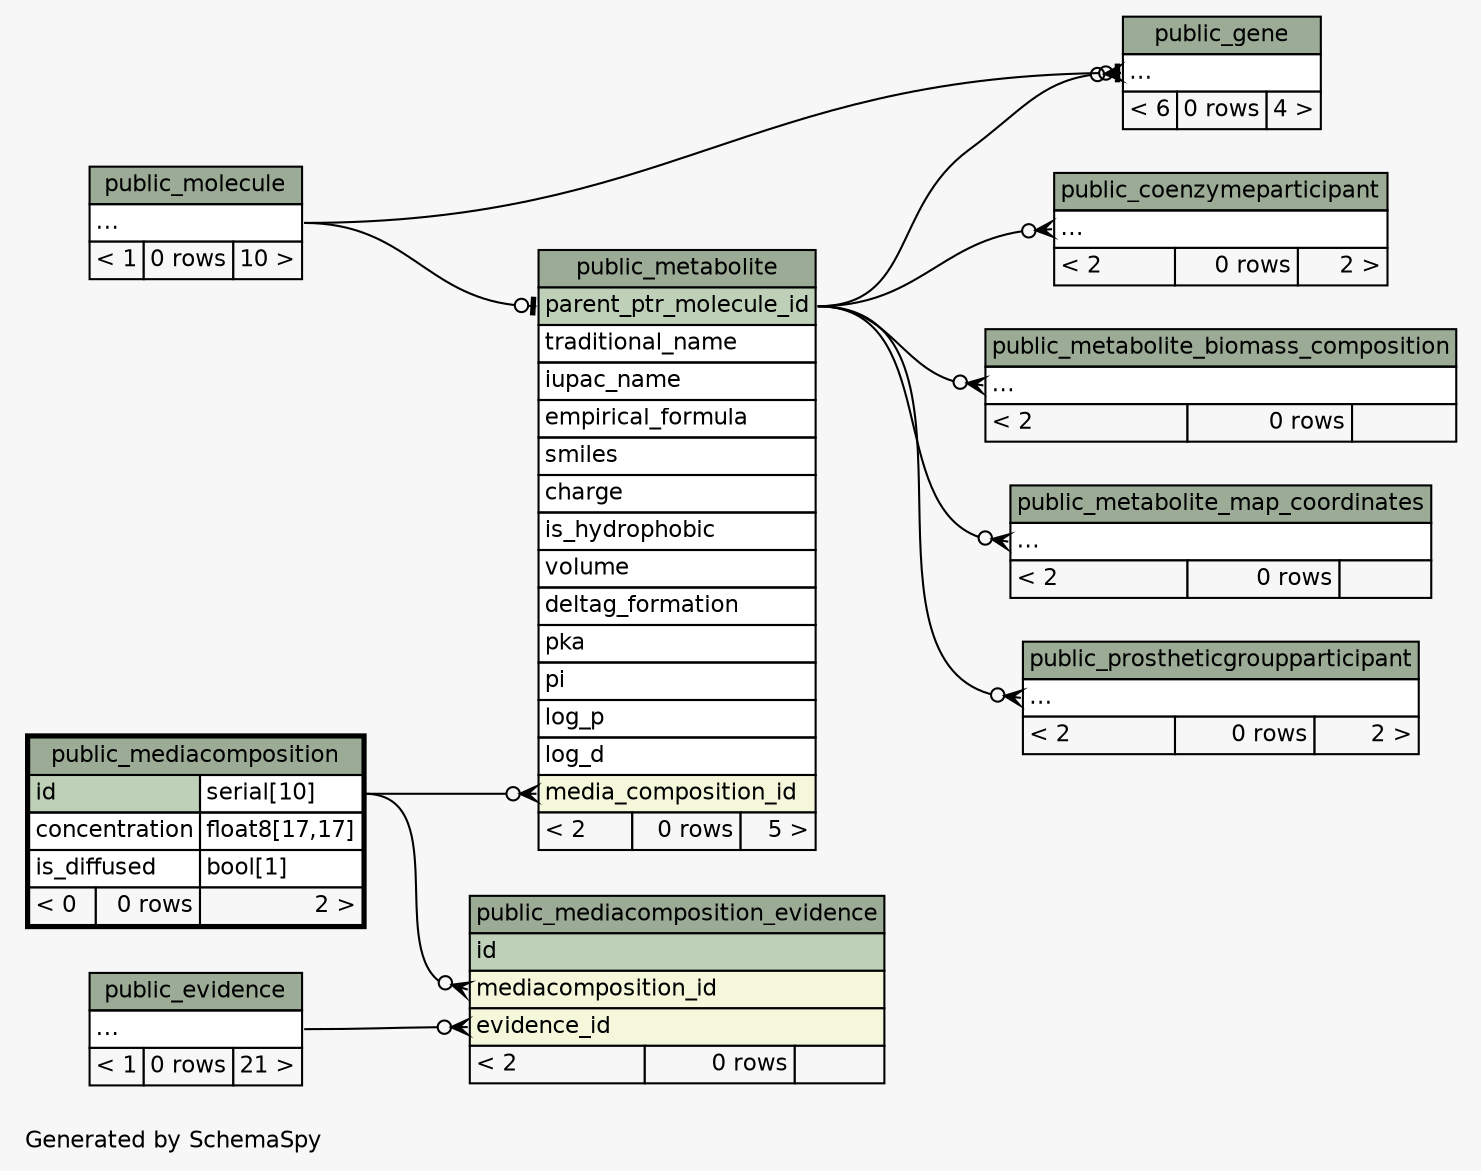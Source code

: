 // dot 2.36.0 on Linux 3.13.0-43-generic
// SchemaSpy rev 590
digraph "twoDegreesRelationshipsDiagram" {
  graph [
    rankdir="RL"
    bgcolor="#f7f7f7"
    label="\nGenerated by SchemaSpy"
    labeljust="l"
    nodesep="0.18"
    ranksep="0.46"
    fontname="Helvetica"
    fontsize="11"
  ];
  node [
    fontname="Helvetica"
    fontsize="11"
    shape="plaintext"
  ];
  edge [
    arrowsize="0.8"
  ];
  "public_coenzymeparticipant":"elipses":w -> "public_metabolite":"parent_ptr_molecule_id":e [arrowhead=none dir=back arrowtail=crowodot];
  "public_gene":"elipses":w -> "public_metabolite":"parent_ptr_molecule_id":e [arrowhead=none dir=back arrowtail=crowodot];
  "public_gene":"elipses":w -> "public_molecule":"elipses":e [arrowhead=none dir=back arrowtail=teeodot];
  "public_mediacomposition_evidence":"evidence_id":w -> "public_evidence":"elipses":e [arrowhead=none dir=back arrowtail=crowodot];
  "public_mediacomposition_evidence":"mediacomposition_id":w -> "public_mediacomposition":"id.type":e [arrowhead=none dir=back arrowtail=crowodot];
  "public_metabolite":"media_composition_id":w -> "public_mediacomposition":"id.type":e [arrowhead=none dir=back arrowtail=crowodot];
  "public_metabolite":"parent_ptr_molecule_id":w -> "public_molecule":"elipses":e [arrowhead=none dir=back arrowtail=teeodot];
  "public_metabolite_biomass_composition":"elipses":w -> "public_metabolite":"parent_ptr_molecule_id":e [arrowhead=none dir=back arrowtail=crowodot];
  "public_metabolite_map_coordinates":"elipses":w -> "public_metabolite":"parent_ptr_molecule_id":e [arrowhead=none dir=back arrowtail=crowodot];
  "public_prostheticgroupparticipant":"elipses":w -> "public_metabolite":"parent_ptr_molecule_id":e [arrowhead=none dir=back arrowtail=crowodot];
  "public_coenzymeparticipant" [
    label=<
    <TABLE BORDER="0" CELLBORDER="1" CELLSPACING="0" BGCOLOR="#ffffff">
      <TR><TD COLSPAN="3" BGCOLOR="#9bab96" ALIGN="CENTER">public_coenzymeparticipant</TD></TR>
      <TR><TD PORT="elipses" COLSPAN="3" ALIGN="LEFT">...</TD></TR>
      <TR><TD ALIGN="LEFT" BGCOLOR="#f7f7f7">&lt; 2</TD><TD ALIGN="RIGHT" BGCOLOR="#f7f7f7">0 rows</TD><TD ALIGN="RIGHT" BGCOLOR="#f7f7f7">2 &gt;</TD></TR>
    </TABLE>>
    URL="public_coenzymeparticipant.html"
    tooltip="public_coenzymeparticipant"
  ];
  "public_evidence" [
    label=<
    <TABLE BORDER="0" CELLBORDER="1" CELLSPACING="0" BGCOLOR="#ffffff">
      <TR><TD COLSPAN="3" BGCOLOR="#9bab96" ALIGN="CENTER">public_evidence</TD></TR>
      <TR><TD PORT="elipses" COLSPAN="3" ALIGN="LEFT">...</TD></TR>
      <TR><TD ALIGN="LEFT" BGCOLOR="#f7f7f7">&lt; 1</TD><TD ALIGN="RIGHT" BGCOLOR="#f7f7f7">0 rows</TD><TD ALIGN="RIGHT" BGCOLOR="#f7f7f7">21 &gt;</TD></TR>
    </TABLE>>
    URL="public_evidence.html"
    tooltip="public_evidence"
  ];
  "public_gene" [
    label=<
    <TABLE BORDER="0" CELLBORDER="1" CELLSPACING="0" BGCOLOR="#ffffff">
      <TR><TD COLSPAN="3" BGCOLOR="#9bab96" ALIGN="CENTER">public_gene</TD></TR>
      <TR><TD PORT="elipses" COLSPAN="3" ALIGN="LEFT">...</TD></TR>
      <TR><TD ALIGN="LEFT" BGCOLOR="#f7f7f7">&lt; 6</TD><TD ALIGN="RIGHT" BGCOLOR="#f7f7f7">0 rows</TD><TD ALIGN="RIGHT" BGCOLOR="#f7f7f7">4 &gt;</TD></TR>
    </TABLE>>
    URL="public_gene.html"
    tooltip="public_gene"
  ];
  "public_mediacomposition" [
    label=<
    <TABLE BORDER="2" CELLBORDER="1" CELLSPACING="0" BGCOLOR="#ffffff">
      <TR><TD COLSPAN="3" BGCOLOR="#9bab96" ALIGN="CENTER">public_mediacomposition</TD></TR>
      <TR><TD PORT="id" COLSPAN="2" BGCOLOR="#bed1b8" ALIGN="LEFT">id</TD><TD PORT="id.type" ALIGN="LEFT">serial[10]</TD></TR>
      <TR><TD PORT="concentration" COLSPAN="2" ALIGN="LEFT">concentration</TD><TD PORT="concentration.type" ALIGN="LEFT">float8[17,17]</TD></TR>
      <TR><TD PORT="is_diffused" COLSPAN="2" ALIGN="LEFT">is_diffused</TD><TD PORT="is_diffused.type" ALIGN="LEFT">bool[1]</TD></TR>
      <TR><TD ALIGN="LEFT" BGCOLOR="#f7f7f7">&lt; 0</TD><TD ALIGN="RIGHT" BGCOLOR="#f7f7f7">0 rows</TD><TD ALIGN="RIGHT" BGCOLOR="#f7f7f7">2 &gt;</TD></TR>
    </TABLE>>
    URL="public_mediacomposition.html"
    tooltip="public_mediacomposition"
  ];
  "public_mediacomposition_evidence" [
    label=<
    <TABLE BORDER="0" CELLBORDER="1" CELLSPACING="0" BGCOLOR="#ffffff">
      <TR><TD COLSPAN="3" BGCOLOR="#9bab96" ALIGN="CENTER">public_mediacomposition_evidence</TD></TR>
      <TR><TD PORT="id" COLSPAN="3" BGCOLOR="#bed1b8" ALIGN="LEFT">id</TD></TR>
      <TR><TD PORT="mediacomposition_id" COLSPAN="3" BGCOLOR="#f4f7da" ALIGN="LEFT">mediacomposition_id</TD></TR>
      <TR><TD PORT="evidence_id" COLSPAN="3" BGCOLOR="#f4f7da" ALIGN="LEFT">evidence_id</TD></TR>
      <TR><TD ALIGN="LEFT" BGCOLOR="#f7f7f7">&lt; 2</TD><TD ALIGN="RIGHT" BGCOLOR="#f7f7f7">0 rows</TD><TD ALIGN="RIGHT" BGCOLOR="#f7f7f7">  </TD></TR>
    </TABLE>>
    URL="public_mediacomposition_evidence.html"
    tooltip="public_mediacomposition_evidence"
  ];
  "public_metabolite" [
    label=<
    <TABLE BORDER="0" CELLBORDER="1" CELLSPACING="0" BGCOLOR="#ffffff">
      <TR><TD COLSPAN="3" BGCOLOR="#9bab96" ALIGN="CENTER">public_metabolite</TD></TR>
      <TR><TD PORT="parent_ptr_molecule_id" COLSPAN="3" BGCOLOR="#bed1b8" ALIGN="LEFT">parent_ptr_molecule_id</TD></TR>
      <TR><TD PORT="traditional_name" COLSPAN="3" ALIGN="LEFT">traditional_name</TD></TR>
      <TR><TD PORT="iupac_name" COLSPAN="3" ALIGN="LEFT">iupac_name</TD></TR>
      <TR><TD PORT="empirical_formula" COLSPAN="3" ALIGN="LEFT">empirical_formula</TD></TR>
      <TR><TD PORT="smiles" COLSPAN="3" ALIGN="LEFT">smiles</TD></TR>
      <TR><TD PORT="charge" COLSPAN="3" ALIGN="LEFT">charge</TD></TR>
      <TR><TD PORT="is_hydrophobic" COLSPAN="3" ALIGN="LEFT">is_hydrophobic</TD></TR>
      <TR><TD PORT="volume" COLSPAN="3" ALIGN="LEFT">volume</TD></TR>
      <TR><TD PORT="deltag_formation" COLSPAN="3" ALIGN="LEFT">deltag_formation</TD></TR>
      <TR><TD PORT="pka" COLSPAN="3" ALIGN="LEFT">pka</TD></TR>
      <TR><TD PORT="pi" COLSPAN="3" ALIGN="LEFT">pi</TD></TR>
      <TR><TD PORT="log_p" COLSPAN="3" ALIGN="LEFT">log_p</TD></TR>
      <TR><TD PORT="log_d" COLSPAN="3" ALIGN="LEFT">log_d</TD></TR>
      <TR><TD PORT="media_composition_id" COLSPAN="3" BGCOLOR="#f4f7da" ALIGN="LEFT">media_composition_id</TD></TR>
      <TR><TD ALIGN="LEFT" BGCOLOR="#f7f7f7">&lt; 2</TD><TD ALIGN="RIGHT" BGCOLOR="#f7f7f7">0 rows</TD><TD ALIGN="RIGHT" BGCOLOR="#f7f7f7">5 &gt;</TD></TR>
    </TABLE>>
    URL="public_metabolite.html"
    tooltip="public_metabolite"
  ];
  "public_metabolite_biomass_composition" [
    label=<
    <TABLE BORDER="0" CELLBORDER="1" CELLSPACING="0" BGCOLOR="#ffffff">
      <TR><TD COLSPAN="3" BGCOLOR="#9bab96" ALIGN="CENTER">public_metabolite_biomass_composition</TD></TR>
      <TR><TD PORT="elipses" COLSPAN="3" ALIGN="LEFT">...</TD></TR>
      <TR><TD ALIGN="LEFT" BGCOLOR="#f7f7f7">&lt; 2</TD><TD ALIGN="RIGHT" BGCOLOR="#f7f7f7">0 rows</TD><TD ALIGN="RIGHT" BGCOLOR="#f7f7f7">  </TD></TR>
    </TABLE>>
    URL="public_metabolite_biomass_composition.html"
    tooltip="public_metabolite_biomass_composition"
  ];
  "public_metabolite_map_coordinates" [
    label=<
    <TABLE BORDER="0" CELLBORDER="1" CELLSPACING="0" BGCOLOR="#ffffff">
      <TR><TD COLSPAN="3" BGCOLOR="#9bab96" ALIGN="CENTER">public_metabolite_map_coordinates</TD></TR>
      <TR><TD PORT="elipses" COLSPAN="3" ALIGN="LEFT">...</TD></TR>
      <TR><TD ALIGN="LEFT" BGCOLOR="#f7f7f7">&lt; 2</TD><TD ALIGN="RIGHT" BGCOLOR="#f7f7f7">0 rows</TD><TD ALIGN="RIGHT" BGCOLOR="#f7f7f7">  </TD></TR>
    </TABLE>>
    URL="public_metabolite_map_coordinates.html"
    tooltip="public_metabolite_map_coordinates"
  ];
  "public_molecule" [
    label=<
    <TABLE BORDER="0" CELLBORDER="1" CELLSPACING="0" BGCOLOR="#ffffff">
      <TR><TD COLSPAN="3" BGCOLOR="#9bab96" ALIGN="CENTER">public_molecule</TD></TR>
      <TR><TD PORT="elipses" COLSPAN="3" ALIGN="LEFT">...</TD></TR>
      <TR><TD ALIGN="LEFT" BGCOLOR="#f7f7f7">&lt; 1</TD><TD ALIGN="RIGHT" BGCOLOR="#f7f7f7">0 rows</TD><TD ALIGN="RIGHT" BGCOLOR="#f7f7f7">10 &gt;</TD></TR>
    </TABLE>>
    URL="public_molecule.html"
    tooltip="public_molecule"
  ];
  "public_prostheticgroupparticipant" [
    label=<
    <TABLE BORDER="0" CELLBORDER="1" CELLSPACING="0" BGCOLOR="#ffffff">
      <TR><TD COLSPAN="3" BGCOLOR="#9bab96" ALIGN="CENTER">public_prostheticgroupparticipant</TD></TR>
      <TR><TD PORT="elipses" COLSPAN="3" ALIGN="LEFT">...</TD></TR>
      <TR><TD ALIGN="LEFT" BGCOLOR="#f7f7f7">&lt; 2</TD><TD ALIGN="RIGHT" BGCOLOR="#f7f7f7">0 rows</TD><TD ALIGN="RIGHT" BGCOLOR="#f7f7f7">2 &gt;</TD></TR>
    </TABLE>>
    URL="public_prostheticgroupparticipant.html"
    tooltip="public_prostheticgroupparticipant"
  ];
}
